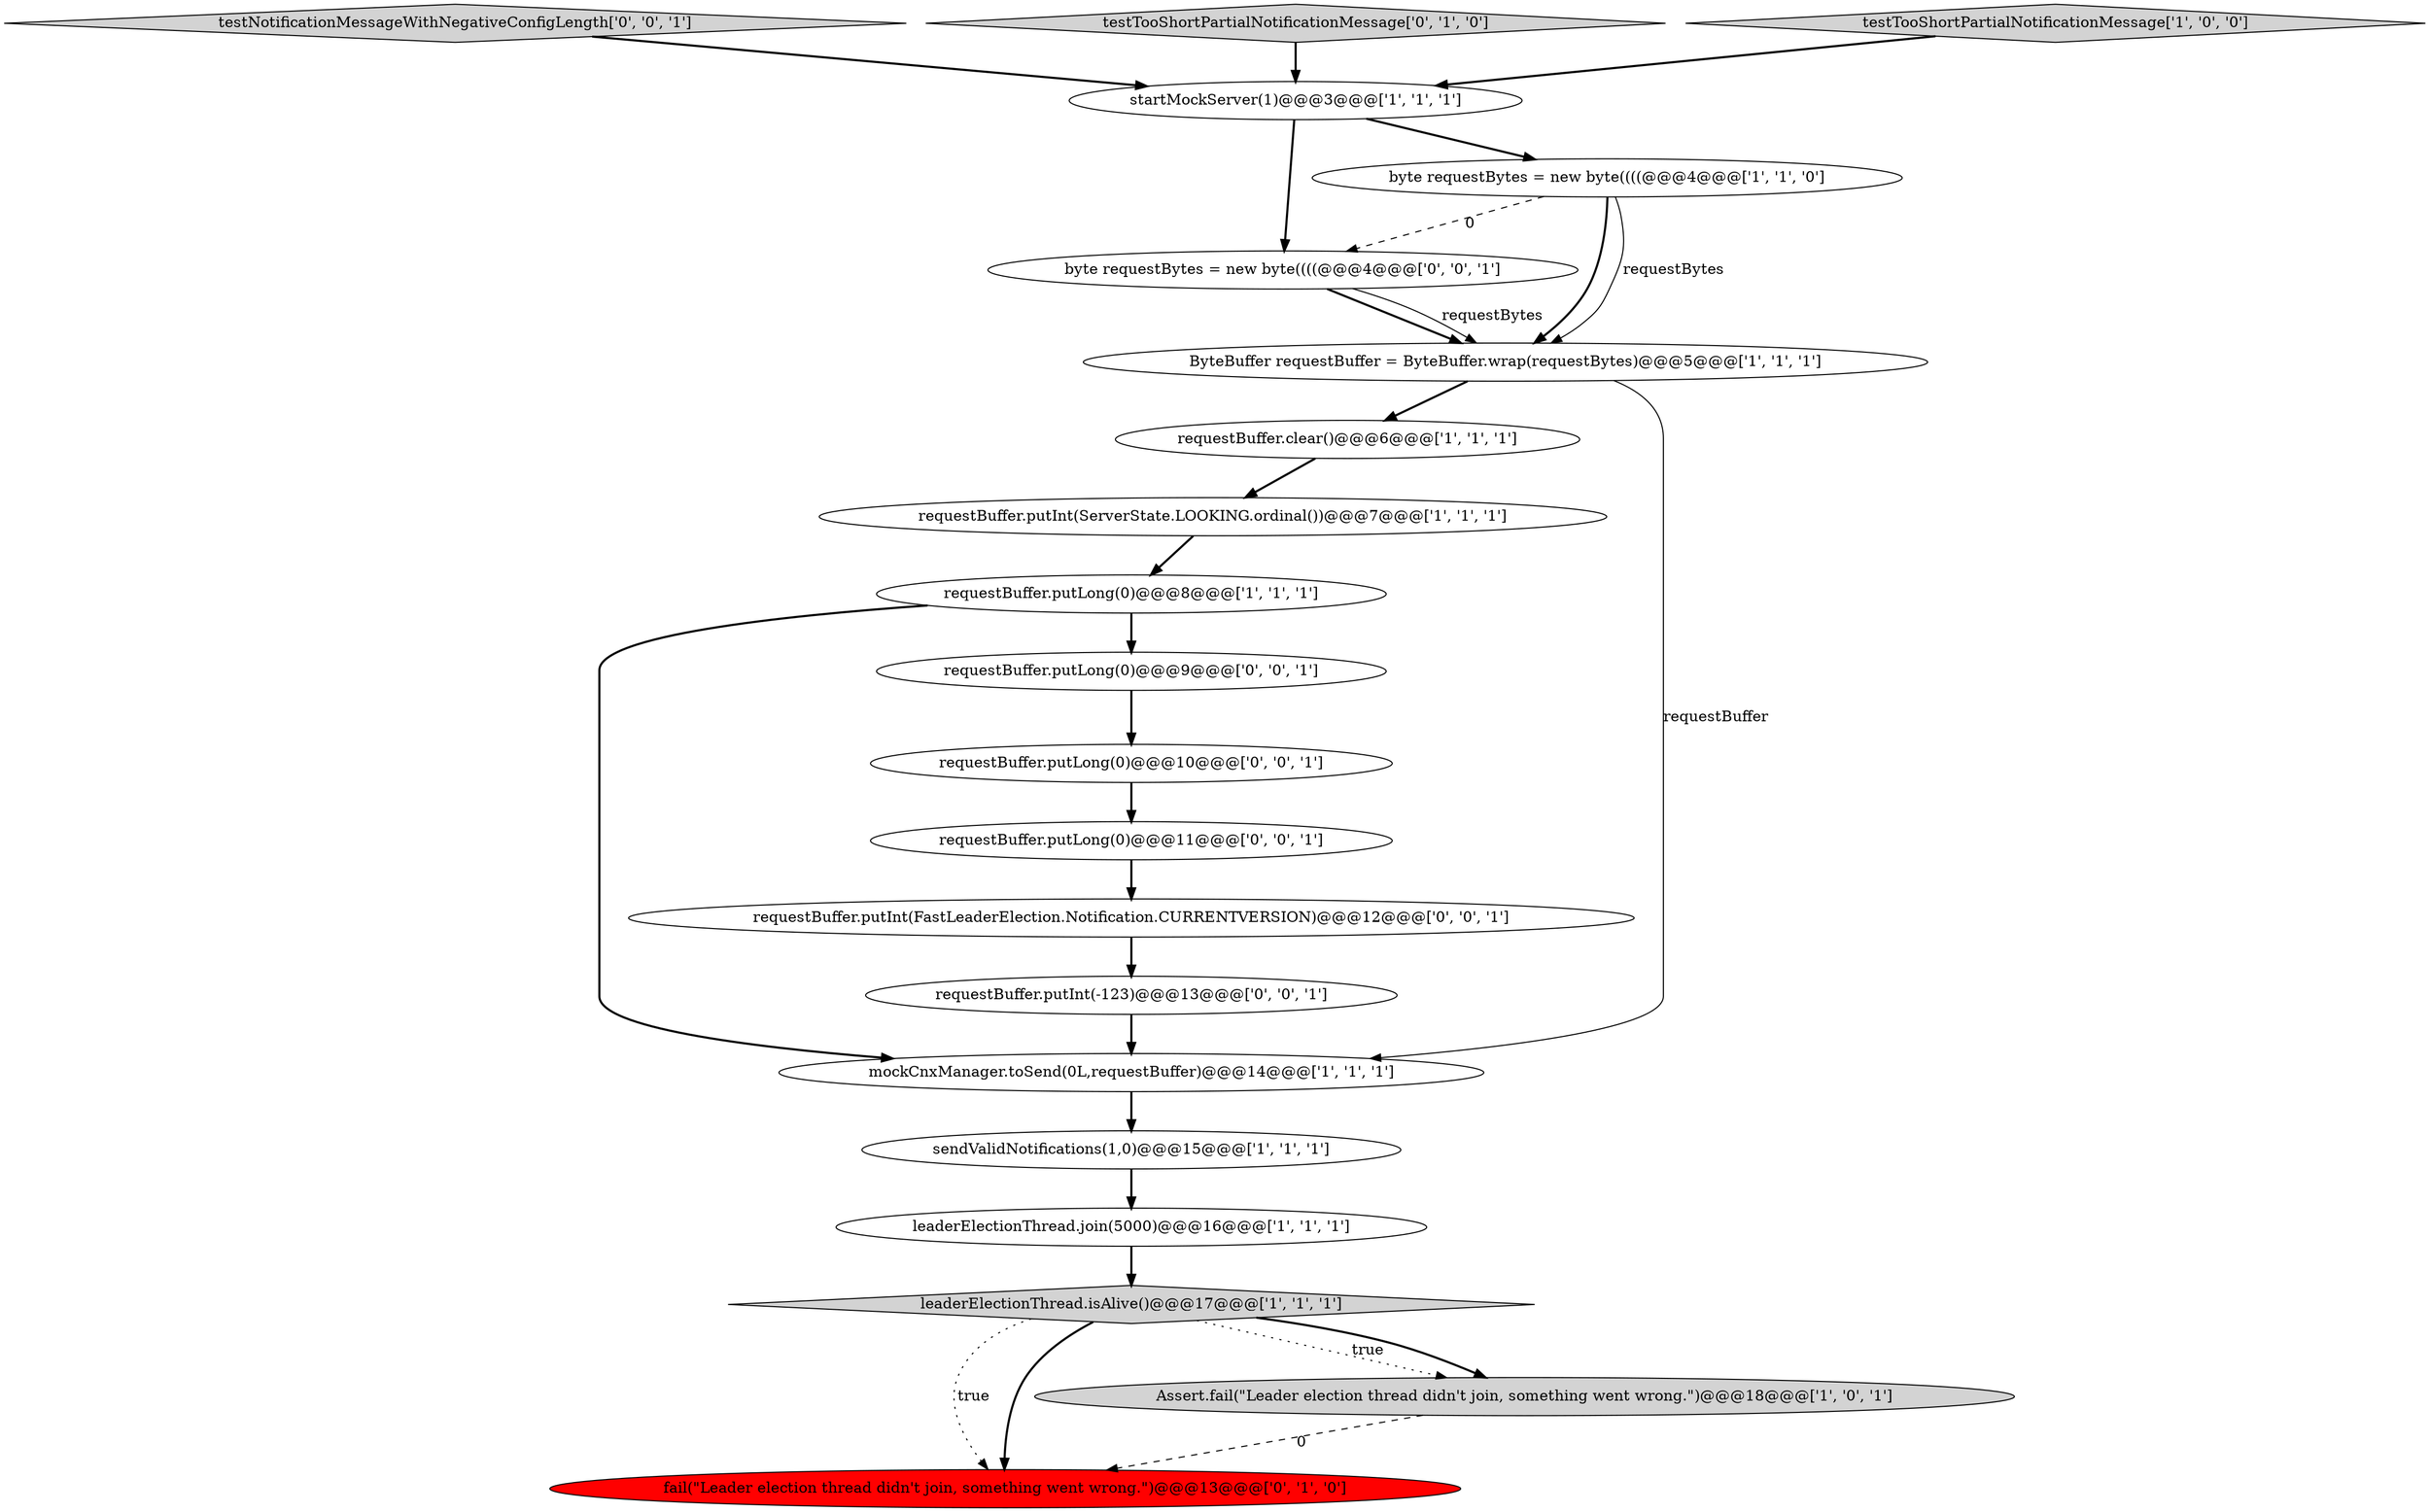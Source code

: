 digraph {
7 [style = filled, label = "requestBuffer.clear()@@@6@@@['1', '1', '1']", fillcolor = white, shape = ellipse image = "AAA0AAABBB1BBB"];
5 [style = filled, label = "requestBuffer.putInt(ServerState.LOOKING.ordinal())@@@7@@@['1', '1', '1']", fillcolor = white, shape = ellipse image = "AAA0AAABBB1BBB"];
19 [style = filled, label = "testNotificationMessageWithNegativeConfigLength['0', '0', '1']", fillcolor = lightgray, shape = diamond image = "AAA0AAABBB3BBB"];
15 [style = filled, label = "requestBuffer.putInt(FastLeaderElection.Notification.CURRENTVERSION)@@@12@@@['0', '0', '1']", fillcolor = white, shape = ellipse image = "AAA0AAABBB3BBB"];
0 [style = filled, label = "requestBuffer.putLong(0)@@@8@@@['1', '1', '1']", fillcolor = white, shape = ellipse image = "AAA0AAABBB1BBB"];
13 [style = filled, label = "fail(\"Leader election thread didn't join, something went wrong.\")@@@13@@@['0', '1', '0']", fillcolor = red, shape = ellipse image = "AAA1AAABBB2BBB"];
1 [style = filled, label = "Assert.fail(\"Leader election thread didn't join, something went wrong.\")@@@18@@@['1', '0', '1']", fillcolor = lightgray, shape = ellipse image = "AAA0AAABBB1BBB"];
12 [style = filled, label = "testTooShortPartialNotificationMessage['0', '1', '0']", fillcolor = lightgray, shape = diamond image = "AAA0AAABBB2BBB"];
16 [style = filled, label = "requestBuffer.putInt(-123)@@@13@@@['0', '0', '1']", fillcolor = white, shape = ellipse image = "AAA0AAABBB3BBB"];
20 [style = filled, label = "byte requestBytes = new byte((((@@@4@@@['0', '0', '1']", fillcolor = white, shape = ellipse image = "AAA0AAABBB3BBB"];
4 [style = filled, label = "byte requestBytes = new byte((((@@@4@@@['1', '1', '0']", fillcolor = white, shape = ellipse image = "AAA0AAABBB1BBB"];
14 [style = filled, label = "requestBuffer.putLong(0)@@@11@@@['0', '0', '1']", fillcolor = white, shape = ellipse image = "AAA0AAABBB3BBB"];
8 [style = filled, label = "mockCnxManager.toSend(0L,requestBuffer)@@@14@@@['1', '1', '1']", fillcolor = white, shape = ellipse image = "AAA0AAABBB1BBB"];
10 [style = filled, label = "leaderElectionThread.join(5000)@@@16@@@['1', '1', '1']", fillcolor = white, shape = ellipse image = "AAA0AAABBB1BBB"];
11 [style = filled, label = "testTooShortPartialNotificationMessage['1', '0', '0']", fillcolor = lightgray, shape = diamond image = "AAA0AAABBB1BBB"];
6 [style = filled, label = "sendValidNotifications(1,0)@@@15@@@['1', '1', '1']", fillcolor = white, shape = ellipse image = "AAA0AAABBB1BBB"];
9 [style = filled, label = "leaderElectionThread.isAlive()@@@17@@@['1', '1', '1']", fillcolor = lightgray, shape = diamond image = "AAA0AAABBB1BBB"];
18 [style = filled, label = "requestBuffer.putLong(0)@@@9@@@['0', '0', '1']", fillcolor = white, shape = ellipse image = "AAA0AAABBB3BBB"];
17 [style = filled, label = "requestBuffer.putLong(0)@@@10@@@['0', '0', '1']", fillcolor = white, shape = ellipse image = "AAA0AAABBB3BBB"];
2 [style = filled, label = "startMockServer(1)@@@3@@@['1', '1', '1']", fillcolor = white, shape = ellipse image = "AAA0AAABBB1BBB"];
3 [style = filled, label = "ByteBuffer requestBuffer = ByteBuffer.wrap(requestBytes)@@@5@@@['1', '1', '1']", fillcolor = white, shape = ellipse image = "AAA0AAABBB1BBB"];
4->3 [style = bold, label=""];
2->20 [style = bold, label=""];
16->8 [style = bold, label=""];
3->8 [style = solid, label="requestBuffer"];
18->17 [style = bold, label=""];
8->6 [style = bold, label=""];
20->3 [style = bold, label=""];
19->2 [style = bold, label=""];
15->16 [style = bold, label=""];
2->4 [style = bold, label=""];
11->2 [style = bold, label=""];
1->13 [style = dashed, label="0"];
12->2 [style = bold, label=""];
7->5 [style = bold, label=""];
5->0 [style = bold, label=""];
3->7 [style = bold, label=""];
17->14 [style = bold, label=""];
4->20 [style = dashed, label="0"];
6->10 [style = bold, label=""];
9->13 [style = dotted, label="true"];
0->8 [style = bold, label=""];
9->1 [style = dotted, label="true"];
4->3 [style = solid, label="requestBytes"];
0->18 [style = bold, label=""];
14->15 [style = bold, label=""];
10->9 [style = bold, label=""];
20->3 [style = solid, label="requestBytes"];
9->1 [style = bold, label=""];
9->13 [style = bold, label=""];
}

